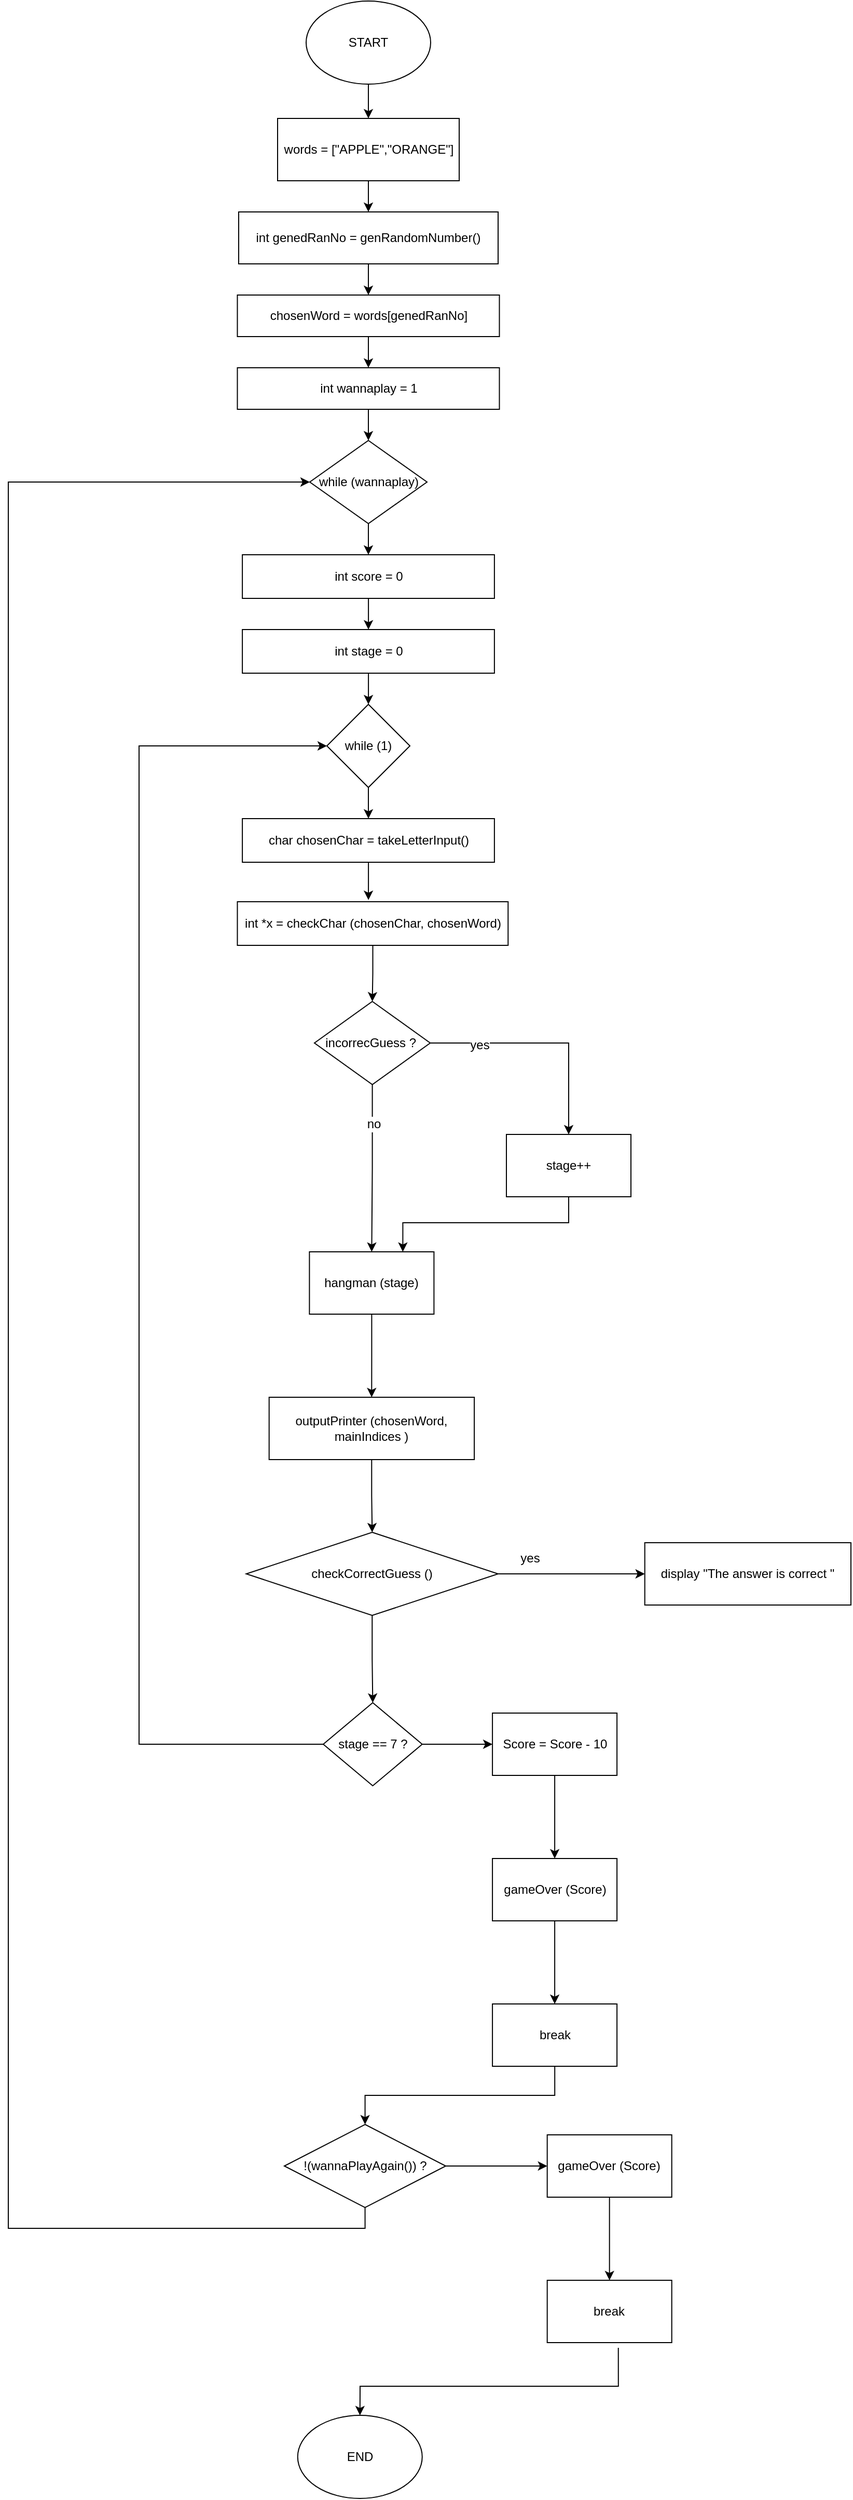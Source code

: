 <mxfile version="22.1.5" type="github">
  <diagram id="C5RBs43oDa-KdzZeNtuy" name="Page-1">
    <mxGraphModel dx="1467" dy="2161" grid="1" gridSize="14" guides="1" tooltips="1" connect="1" arrows="1" fold="1" page="1" pageScale="1" pageWidth="827" pageHeight="1169" math="0" shadow="0">
      <root>
        <mxCell id="WIyWlLk6GJQsqaUBKTNV-0" />
        <mxCell id="WIyWlLk6GJQsqaUBKTNV-1" parent="WIyWlLk6GJQsqaUBKTNV-0" />
        <mxCell id="w1sZ0uJOVQBLWdCTySW3-2" value="" style="edgeStyle=orthogonalEdgeStyle;rounded=0;orthogonalLoop=1;jettySize=auto;html=1;labelBackgroundColor=none;fontColor=default;noEdgeStyle=1;orthogonal=1;" edge="1" parent="WIyWlLk6GJQsqaUBKTNV-1" source="w1sZ0uJOVQBLWdCTySW3-0" target="w1sZ0uJOVQBLWdCTySW3-1">
          <mxGeometry relative="1" as="geometry" />
        </mxCell>
        <mxCell id="w1sZ0uJOVQBLWdCTySW3-0" value="words = [&quot;APPLE&quot;,&quot;ORANGE&quot;]" style="rounded=0;whiteSpace=wrap;html=1;labelBackgroundColor=none;" vertex="1" parent="WIyWlLk6GJQsqaUBKTNV-1">
          <mxGeometry x="455.5" y="1" width="175" height="60" as="geometry" />
        </mxCell>
        <mxCell id="w1sZ0uJOVQBLWdCTySW3-4" value="" style="edgeStyle=orthogonalEdgeStyle;rounded=0;orthogonalLoop=1;jettySize=auto;html=1;labelBackgroundColor=none;fontColor=default;noEdgeStyle=1;orthogonal=1;" edge="1" parent="WIyWlLk6GJQsqaUBKTNV-1" source="w1sZ0uJOVQBLWdCTySW3-1" target="w1sZ0uJOVQBLWdCTySW3-3">
          <mxGeometry relative="1" as="geometry" />
        </mxCell>
        <mxCell id="w1sZ0uJOVQBLWdCTySW3-1" value="int genedRanNo = genRandomNumber()" style="rounded=0;whiteSpace=wrap;html=1;labelBackgroundColor=none;" vertex="1" parent="WIyWlLk6GJQsqaUBKTNV-1">
          <mxGeometry x="418" y="91" width="250" height="50" as="geometry" />
        </mxCell>
        <mxCell id="w1sZ0uJOVQBLWdCTySW3-7" style="edgeStyle=orthogonalEdgeStyle;rounded=0;orthogonalLoop=1;jettySize=auto;html=1;exitX=0.5;exitY=1;exitDx=0;exitDy=0;entryX=0.5;entryY=0;entryDx=0;entryDy=0;labelBackgroundColor=none;fontColor=default;noEdgeStyle=1;orthogonal=1;" edge="1" parent="WIyWlLk6GJQsqaUBKTNV-1" source="w1sZ0uJOVQBLWdCTySW3-3" target="w1sZ0uJOVQBLWdCTySW3-5">
          <mxGeometry relative="1" as="geometry" />
        </mxCell>
        <mxCell id="w1sZ0uJOVQBLWdCTySW3-3" value="chosenWord = words[genedRanNo]" style="whiteSpace=wrap;html=1;rounded=0;align=center;labelBackgroundColor=none;" vertex="1" parent="WIyWlLk6GJQsqaUBKTNV-1">
          <mxGeometry x="416.75" y="171" width="252.5" height="40" as="geometry" />
        </mxCell>
        <mxCell id="w1sZ0uJOVQBLWdCTySW3-17" value="" style="edgeStyle=orthogonalEdgeStyle;rounded=0;orthogonalLoop=1;jettySize=auto;html=1;labelBackgroundColor=none;fontColor=default;noEdgeStyle=1;orthogonal=1;" edge="1" parent="WIyWlLk6GJQsqaUBKTNV-1" source="w1sZ0uJOVQBLWdCTySW3-5" target="w1sZ0uJOVQBLWdCTySW3-16">
          <mxGeometry relative="1" as="geometry" />
        </mxCell>
        <mxCell id="w1sZ0uJOVQBLWdCTySW3-5" value="int wannaplay = 1" style="whiteSpace=wrap;html=1;rounded=0;align=center;labelBackgroundColor=none;" vertex="1" parent="WIyWlLk6GJQsqaUBKTNV-1">
          <mxGeometry x="416.75" y="241" width="252.5" height="40" as="geometry" />
        </mxCell>
        <mxCell id="w1sZ0uJOVQBLWdCTySW3-25" value="" style="edgeStyle=orthogonalEdgeStyle;rounded=0;orthogonalLoop=1;jettySize=auto;html=1;noEdgeStyle=1;" edge="1" parent="WIyWlLk6GJQsqaUBKTNV-1" source="w1sZ0uJOVQBLWdCTySW3-16" target="w1sZ0uJOVQBLWdCTySW3-24">
          <mxGeometry relative="1" as="geometry" />
        </mxCell>
        <mxCell id="w1sZ0uJOVQBLWdCTySW3-16" value="while (wannaplay)" style="rhombus;whiteSpace=wrap;html=1;rounded=0;labelBackgroundColor=none;" vertex="1" parent="WIyWlLk6GJQsqaUBKTNV-1">
          <mxGeometry x="486.5" y="311" width="113" height="80" as="geometry" />
        </mxCell>
        <mxCell id="w1sZ0uJOVQBLWdCTySW3-33" value="" style="edgeStyle=orthogonalEdgeStyle;rounded=0;orthogonalLoop=1;jettySize=auto;html=1;fontFamily=Helvetica;fontSize=12;fontColor=default;" edge="1" parent="WIyWlLk6GJQsqaUBKTNV-1" source="w1sZ0uJOVQBLWdCTySW3-24" target="w1sZ0uJOVQBLWdCTySW3-32">
          <mxGeometry relative="1" as="geometry" />
        </mxCell>
        <mxCell id="w1sZ0uJOVQBLWdCTySW3-24" value="int score = 0" style="whiteSpace=wrap;html=1;rounded=0;labelBackgroundColor=none;rotation=0;" vertex="1" parent="WIyWlLk6GJQsqaUBKTNV-1">
          <mxGeometry x="421.56" y="421" width="242.88" height="42" as="geometry" />
        </mxCell>
        <mxCell id="w1sZ0uJOVQBLWdCTySW3-35" value="" style="edgeStyle=orthogonalEdgeStyle;rounded=0;orthogonalLoop=1;jettySize=auto;html=1;fontFamily=Helvetica;fontSize=12;fontColor=default;" edge="1" parent="WIyWlLk6GJQsqaUBKTNV-1" source="w1sZ0uJOVQBLWdCTySW3-32" target="w1sZ0uJOVQBLWdCTySW3-34">
          <mxGeometry relative="1" as="geometry" />
        </mxCell>
        <mxCell id="w1sZ0uJOVQBLWdCTySW3-32" value="int stage = 0" style="whiteSpace=wrap;html=1;rounded=0;labelBackgroundColor=none;rotation=0;" vertex="1" parent="WIyWlLk6GJQsqaUBKTNV-1">
          <mxGeometry x="421.56" y="493" width="242.88" height="42" as="geometry" />
        </mxCell>
        <mxCell id="w1sZ0uJOVQBLWdCTySW3-38" value="" style="edgeStyle=orthogonalEdgeStyle;rounded=0;orthogonalLoop=1;jettySize=auto;html=1;fontFamily=Helvetica;fontSize=12;fontColor=default;" edge="1" parent="WIyWlLk6GJQsqaUBKTNV-1" source="w1sZ0uJOVQBLWdCTySW3-34" target="w1sZ0uJOVQBLWdCTySW3-36">
          <mxGeometry relative="1" as="geometry" />
        </mxCell>
        <mxCell id="w1sZ0uJOVQBLWdCTySW3-34" value="while (1)" style="rhombus;whiteSpace=wrap;html=1;rounded=0;labelBackgroundColor=none;" vertex="1" parent="WIyWlLk6GJQsqaUBKTNV-1">
          <mxGeometry x="503" y="565" width="80" height="80" as="geometry" />
        </mxCell>
        <mxCell id="w1sZ0uJOVQBLWdCTySW3-36" value="char chosenChar = takeLetterInput()" style="whiteSpace=wrap;html=1;rounded=0;labelBackgroundColor=none;rotation=0;" vertex="1" parent="WIyWlLk6GJQsqaUBKTNV-1">
          <mxGeometry x="421.56" y="675" width="242.88" height="42" as="geometry" />
        </mxCell>
        <mxCell id="w1sZ0uJOVQBLWdCTySW3-148" value="" style="edgeStyle=orthogonalEdgeStyle;rounded=0;orthogonalLoop=1;jettySize=auto;html=1;fontFamily=Helvetica;fontSize=12;fontColor=default;" edge="1" parent="WIyWlLk6GJQsqaUBKTNV-1" source="w1sZ0uJOVQBLWdCTySW3-41" target="w1sZ0uJOVQBLWdCTySW3-43">
          <mxGeometry relative="1" as="geometry" />
        </mxCell>
        <mxCell id="w1sZ0uJOVQBLWdCTySW3-41" value="int *x = checkChar (chosenChar, chosenWord)" style="whiteSpace=wrap;html=1;rounded=0;labelBackgroundColor=none;rotation=0;" vertex="1" parent="WIyWlLk6GJQsqaUBKTNV-1">
          <mxGeometry x="416.75" y="755" width="260.88" height="42" as="geometry" />
        </mxCell>
        <mxCell id="w1sZ0uJOVQBLWdCTySW3-46" value="" style="edgeStyle=orthogonalEdgeStyle;rounded=0;orthogonalLoop=1;jettySize=auto;html=1;fontFamily=Helvetica;fontSize=12;fontColor=default;" edge="1" parent="WIyWlLk6GJQsqaUBKTNV-1" source="w1sZ0uJOVQBLWdCTySW3-43" target="w1sZ0uJOVQBLWdCTySW3-45">
          <mxGeometry relative="1" as="geometry" />
        </mxCell>
        <mxCell id="w1sZ0uJOVQBLWdCTySW3-149" value="yes" style="edgeLabel;html=1;align=center;verticalAlign=middle;resizable=0;points=[];fontSize=12;fontFamily=Helvetica;fontColor=default;" vertex="1" connectable="0" parent="w1sZ0uJOVQBLWdCTySW3-46">
          <mxGeometry x="-0.569" y="-2" relative="1" as="geometry">
            <mxPoint as="offset" />
          </mxGeometry>
        </mxCell>
        <mxCell id="w1sZ0uJOVQBLWdCTySW3-147" style="edgeStyle=orthogonalEdgeStyle;rounded=0;orthogonalLoop=1;jettySize=auto;html=1;entryX=0.5;entryY=0;entryDx=0;entryDy=0;fontFamily=Helvetica;fontSize=12;fontColor=default;" edge="1" parent="WIyWlLk6GJQsqaUBKTNV-1" source="w1sZ0uJOVQBLWdCTySW3-43" target="w1sZ0uJOVQBLWdCTySW3-47">
          <mxGeometry relative="1" as="geometry" />
        </mxCell>
        <mxCell id="w1sZ0uJOVQBLWdCTySW3-151" value="no" style="edgeLabel;html=1;align=center;verticalAlign=middle;resizable=0;points=[];fontSize=12;fontFamily=Helvetica;fontColor=default;" vertex="1" connectable="0" parent="w1sZ0uJOVQBLWdCTySW3-147">
          <mxGeometry x="-0.528" y="1" relative="1" as="geometry">
            <mxPoint as="offset" />
          </mxGeometry>
        </mxCell>
        <mxCell id="w1sZ0uJOVQBLWdCTySW3-43" value="incorrecGuess ?&amp;nbsp;" style="rhombus;whiteSpace=wrap;html=1;rounded=0;labelBackgroundColor=none;" vertex="1" parent="WIyWlLk6GJQsqaUBKTNV-1">
          <mxGeometry x="491" y="851" width="111.6" height="80" as="geometry" />
        </mxCell>
        <mxCell id="w1sZ0uJOVQBLWdCTySW3-63" style="edgeStyle=orthogonalEdgeStyle;rounded=0;orthogonalLoop=1;jettySize=auto;html=1;entryX=0.75;entryY=0;entryDx=0;entryDy=0;fontFamily=Helvetica;fontSize=12;fontColor=default;" edge="1" parent="WIyWlLk6GJQsqaUBKTNV-1" source="w1sZ0uJOVQBLWdCTySW3-45" target="w1sZ0uJOVQBLWdCTySW3-47">
          <mxGeometry relative="1" as="geometry">
            <Array as="points">
              <mxPoint x="736" y="1064" />
              <mxPoint x="577" y="1064" />
            </Array>
          </mxGeometry>
        </mxCell>
        <mxCell id="w1sZ0uJOVQBLWdCTySW3-45" value="stage++" style="whiteSpace=wrap;html=1;rounded=0;labelBackgroundColor=none;" vertex="1" parent="WIyWlLk6GJQsqaUBKTNV-1">
          <mxGeometry x="676.005" y="979" width="120" height="60" as="geometry" />
        </mxCell>
        <mxCell id="w1sZ0uJOVQBLWdCTySW3-65" value="" style="edgeStyle=orthogonalEdgeStyle;rounded=0;orthogonalLoop=1;jettySize=auto;html=1;fontFamily=Helvetica;fontSize=12;fontColor=default;" edge="1" parent="WIyWlLk6GJQsqaUBKTNV-1" source="w1sZ0uJOVQBLWdCTySW3-47" target="w1sZ0uJOVQBLWdCTySW3-64">
          <mxGeometry relative="1" as="geometry" />
        </mxCell>
        <mxCell id="w1sZ0uJOVQBLWdCTySW3-47" value="hangman (stage)" style="whiteSpace=wrap;html=1;rounded=0;labelBackgroundColor=none;" vertex="1" parent="WIyWlLk6GJQsqaUBKTNV-1">
          <mxGeometry x="486.195" y="1092" width="120" height="60" as="geometry" />
        </mxCell>
        <mxCell id="w1sZ0uJOVQBLWdCTySW3-67" value="" style="edgeStyle=orthogonalEdgeStyle;rounded=0;orthogonalLoop=1;jettySize=auto;html=1;fontFamily=Helvetica;fontSize=12;fontColor=default;" edge="1" parent="WIyWlLk6GJQsqaUBKTNV-1" source="w1sZ0uJOVQBLWdCTySW3-64" target="w1sZ0uJOVQBLWdCTySW3-66">
          <mxGeometry relative="1" as="geometry" />
        </mxCell>
        <mxCell id="w1sZ0uJOVQBLWdCTySW3-64" value="outputPrinter (chosenWord, mainIndices )" style="whiteSpace=wrap;html=1;rounded=0;labelBackgroundColor=none;" vertex="1" parent="WIyWlLk6GJQsqaUBKTNV-1">
          <mxGeometry x="447.34" y="1232" width="197.7" height="60" as="geometry" />
        </mxCell>
        <mxCell id="w1sZ0uJOVQBLWdCTySW3-69" value="" style="edgeStyle=orthogonalEdgeStyle;rounded=0;orthogonalLoop=1;jettySize=auto;html=1;fontFamily=Helvetica;fontSize=12;fontColor=default;" edge="1" parent="WIyWlLk6GJQsqaUBKTNV-1" source="w1sZ0uJOVQBLWdCTySW3-66" target="w1sZ0uJOVQBLWdCTySW3-68">
          <mxGeometry relative="1" as="geometry" />
        </mxCell>
        <mxCell id="w1sZ0uJOVQBLWdCTySW3-78" value="" style="edgeStyle=orthogonalEdgeStyle;rounded=0;orthogonalLoop=1;jettySize=auto;html=1;fontFamily=Helvetica;fontSize=12;fontColor=default;" edge="1" parent="WIyWlLk6GJQsqaUBKTNV-1" source="w1sZ0uJOVQBLWdCTySW3-66" target="w1sZ0uJOVQBLWdCTySW3-77">
          <mxGeometry relative="1" as="geometry" />
        </mxCell>
        <mxCell id="w1sZ0uJOVQBLWdCTySW3-66" value="checkCorrectGuess ()" style="rhombus;whiteSpace=wrap;html=1;rounded=0;labelBackgroundColor=none;" vertex="1" parent="WIyWlLk6GJQsqaUBKTNV-1">
          <mxGeometry x="425.29" y="1362" width="242.71" height="80" as="geometry" />
        </mxCell>
        <mxCell id="w1sZ0uJOVQBLWdCTySW3-68" value="display &quot;The answer is correct &quot;" style="whiteSpace=wrap;html=1;rounded=0;labelBackgroundColor=none;" vertex="1" parent="WIyWlLk6GJQsqaUBKTNV-1">
          <mxGeometry x="809.36" y="1372" width="198.65" height="60" as="geometry" />
        </mxCell>
        <mxCell id="w1sZ0uJOVQBLWdCTySW3-72" value="yes" style="text;strokeColor=none;align=center;fillColor=none;html=1;verticalAlign=middle;whiteSpace=wrap;rounded=0;fontSize=12;fontFamily=Helvetica;fontColor=default;" vertex="1" parent="WIyWlLk6GJQsqaUBKTNV-1">
          <mxGeometry x="669.25" y="1372" width="60" height="30" as="geometry" />
        </mxCell>
        <mxCell id="w1sZ0uJOVQBLWdCTySW3-80" value="" style="edgeStyle=orthogonalEdgeStyle;rounded=0;orthogonalLoop=1;jettySize=auto;html=1;fontFamily=Helvetica;fontSize=12;fontColor=default;" edge="1" parent="WIyWlLk6GJQsqaUBKTNV-1" source="w1sZ0uJOVQBLWdCTySW3-77" target="w1sZ0uJOVQBLWdCTySW3-79">
          <mxGeometry relative="1" as="geometry" />
        </mxCell>
        <mxCell id="w1sZ0uJOVQBLWdCTySW3-137" style="edgeStyle=orthogonalEdgeStyle;rounded=0;orthogonalLoop=1;jettySize=auto;html=1;exitX=0;exitY=0.5;exitDx=0;exitDy=0;entryX=0;entryY=0.5;entryDx=0;entryDy=0;fontFamily=Helvetica;fontSize=12;fontColor=default;" edge="1" parent="WIyWlLk6GJQsqaUBKTNV-1" source="w1sZ0uJOVQBLWdCTySW3-77" target="w1sZ0uJOVQBLWdCTySW3-34">
          <mxGeometry relative="1" as="geometry">
            <Array as="points">
              <mxPoint x="322" y="1566" />
              <mxPoint x="322" y="605" />
            </Array>
          </mxGeometry>
        </mxCell>
        <mxCell id="w1sZ0uJOVQBLWdCTySW3-77" value="stage == 7 ?" style="rhombus;whiteSpace=wrap;html=1;rounded=0;labelBackgroundColor=none;" vertex="1" parent="WIyWlLk6GJQsqaUBKTNV-1">
          <mxGeometry x="499.51" y="1526" width="95.36" height="80" as="geometry" />
        </mxCell>
        <mxCell id="w1sZ0uJOVQBLWdCTySW3-82" value="" style="edgeStyle=orthogonalEdgeStyle;rounded=0;orthogonalLoop=1;jettySize=auto;html=1;fontFamily=Helvetica;fontSize=12;fontColor=default;" edge="1" parent="WIyWlLk6GJQsqaUBKTNV-1" source="w1sZ0uJOVQBLWdCTySW3-79" target="w1sZ0uJOVQBLWdCTySW3-81">
          <mxGeometry relative="1" as="geometry" />
        </mxCell>
        <mxCell id="w1sZ0uJOVQBLWdCTySW3-79" value="Score = Score - 10" style="whiteSpace=wrap;html=1;rounded=0;labelBackgroundColor=none;" vertex="1" parent="WIyWlLk6GJQsqaUBKTNV-1">
          <mxGeometry x="662.55" y="1536" width="120" height="60" as="geometry" />
        </mxCell>
        <mxCell id="w1sZ0uJOVQBLWdCTySW3-84" value="" style="edgeStyle=orthogonalEdgeStyle;rounded=0;orthogonalLoop=1;jettySize=auto;html=1;fontFamily=Helvetica;fontSize=12;fontColor=default;" edge="1" parent="WIyWlLk6GJQsqaUBKTNV-1" source="w1sZ0uJOVQBLWdCTySW3-81" target="w1sZ0uJOVQBLWdCTySW3-83">
          <mxGeometry relative="1" as="geometry" />
        </mxCell>
        <mxCell id="w1sZ0uJOVQBLWdCTySW3-81" value="gameOver (Score)" style="whiteSpace=wrap;html=1;rounded=0;labelBackgroundColor=none;" vertex="1" parent="WIyWlLk6GJQsqaUBKTNV-1">
          <mxGeometry x="662.55" y="1676" width="120" height="60" as="geometry" />
        </mxCell>
        <mxCell id="w1sZ0uJOVQBLWdCTySW3-138" style="edgeStyle=orthogonalEdgeStyle;rounded=0;orthogonalLoop=1;jettySize=auto;html=1;entryX=0.5;entryY=0;entryDx=0;entryDy=0;fontFamily=Helvetica;fontSize=12;fontColor=default;" edge="1" parent="WIyWlLk6GJQsqaUBKTNV-1" source="w1sZ0uJOVQBLWdCTySW3-83" target="w1sZ0uJOVQBLWdCTySW3-87">
          <mxGeometry relative="1" as="geometry">
            <Array as="points">
              <mxPoint x="723" y="1904" />
              <mxPoint x="540" y="1904" />
            </Array>
          </mxGeometry>
        </mxCell>
        <mxCell id="w1sZ0uJOVQBLWdCTySW3-83" value="break" style="whiteSpace=wrap;html=1;rounded=0;labelBackgroundColor=none;" vertex="1" parent="WIyWlLk6GJQsqaUBKTNV-1">
          <mxGeometry x="662.55" y="1816" width="120" height="60" as="geometry" />
        </mxCell>
        <mxCell id="w1sZ0uJOVQBLWdCTySW3-139" value="" style="edgeStyle=orthogonalEdgeStyle;rounded=0;orthogonalLoop=1;jettySize=auto;html=1;fontFamily=Helvetica;fontSize=12;fontColor=default;" edge="1" parent="WIyWlLk6GJQsqaUBKTNV-1" source="w1sZ0uJOVQBLWdCTySW3-87" target="w1sZ0uJOVQBLWdCTySW3-95">
          <mxGeometry relative="1" as="geometry" />
        </mxCell>
        <mxCell id="w1sZ0uJOVQBLWdCTySW3-140" style="edgeStyle=orthogonalEdgeStyle;rounded=0;orthogonalLoop=1;jettySize=auto;html=1;exitX=0.5;exitY=1;exitDx=0;exitDy=0;entryX=0;entryY=0.5;entryDx=0;entryDy=0;fontFamily=Helvetica;fontSize=12;fontColor=default;" edge="1" parent="WIyWlLk6GJQsqaUBKTNV-1" source="w1sZ0uJOVQBLWdCTySW3-87" target="w1sZ0uJOVQBLWdCTySW3-16">
          <mxGeometry relative="1" as="geometry">
            <Array as="points">
              <mxPoint x="540" y="2032" />
              <mxPoint x="196" y="2032" />
              <mxPoint x="196" y="351" />
            </Array>
          </mxGeometry>
        </mxCell>
        <mxCell id="w1sZ0uJOVQBLWdCTySW3-87" value="!(wannaPlayAgain()) ?" style="rhombus;whiteSpace=wrap;html=1;rounded=0;labelBackgroundColor=none;" vertex="1" parent="WIyWlLk6GJQsqaUBKTNV-1">
          <mxGeometry x="462" y="1932" width="155.56" height="80" as="geometry" />
        </mxCell>
        <mxCell id="w1sZ0uJOVQBLWdCTySW3-92" style="edgeStyle=orthogonalEdgeStyle;rounded=0;orthogonalLoop=1;jettySize=auto;html=1;entryX=0.484;entryY=-0.04;entryDx=0;entryDy=0;entryPerimeter=0;fontFamily=Helvetica;fontSize=12;fontColor=default;" edge="1" parent="WIyWlLk6GJQsqaUBKTNV-1" source="w1sZ0uJOVQBLWdCTySW3-36" target="w1sZ0uJOVQBLWdCTySW3-41">
          <mxGeometry relative="1" as="geometry" />
        </mxCell>
        <mxCell id="w1sZ0uJOVQBLWdCTySW3-98" value="" style="edgeStyle=orthogonalEdgeStyle;rounded=0;orthogonalLoop=1;jettySize=auto;html=1;fontFamily=Helvetica;fontSize=12;fontColor=default;" edge="1" parent="WIyWlLk6GJQsqaUBKTNV-1" source="w1sZ0uJOVQBLWdCTySW3-95" target="w1sZ0uJOVQBLWdCTySW3-97">
          <mxGeometry relative="1" as="geometry" />
        </mxCell>
        <mxCell id="w1sZ0uJOVQBLWdCTySW3-95" value="gameOver (Score)" style="whiteSpace=wrap;html=1;rounded=0;labelBackgroundColor=none;" vertex="1" parent="WIyWlLk6GJQsqaUBKTNV-1">
          <mxGeometry x="715.34" y="1942" width="120" height="60" as="geometry" />
        </mxCell>
        <mxCell id="w1sZ0uJOVQBLWdCTySW3-142" style="edgeStyle=orthogonalEdgeStyle;rounded=0;orthogonalLoop=1;jettySize=auto;html=1;fontFamily=Helvetica;fontSize=12;fontColor=default;exitX=0.571;exitY=1.084;exitDx=0;exitDy=0;exitPerimeter=0;" edge="1" parent="WIyWlLk6GJQsqaUBKTNV-1" source="w1sZ0uJOVQBLWdCTySW3-97" target="w1sZ0uJOVQBLWdCTySW3-141">
          <mxGeometry relative="1" as="geometry">
            <Array as="points">
              <mxPoint x="784" y="2184" />
              <mxPoint x="535" y="2184" />
            </Array>
          </mxGeometry>
        </mxCell>
        <mxCell id="w1sZ0uJOVQBLWdCTySW3-97" value="break" style="whiteSpace=wrap;html=1;rounded=0;labelBackgroundColor=none;" vertex="1" parent="WIyWlLk6GJQsqaUBKTNV-1">
          <mxGeometry x="715.34" y="2082" width="120" height="60" as="geometry" />
        </mxCell>
        <mxCell id="w1sZ0uJOVQBLWdCTySW3-141" value="END" style="ellipse;whiteSpace=wrap;html=1;rounded=0;labelBackgroundColor=none;strokeColor=default;align=center;verticalAlign=middle;fontFamily=Helvetica;fontSize=12;fontColor=default;fillColor=default;" vertex="1" parent="WIyWlLk6GJQsqaUBKTNV-1">
          <mxGeometry x="474.87" y="2212" width="120" height="80" as="geometry" />
        </mxCell>
        <mxCell id="w1sZ0uJOVQBLWdCTySW3-145" value="" style="edgeStyle=orthogonalEdgeStyle;rounded=0;orthogonalLoop=1;jettySize=auto;html=1;fontFamily=Helvetica;fontSize=12;fontColor=default;" edge="1" parent="WIyWlLk6GJQsqaUBKTNV-1" source="w1sZ0uJOVQBLWdCTySW3-143" target="w1sZ0uJOVQBLWdCTySW3-0">
          <mxGeometry relative="1" as="geometry" />
        </mxCell>
        <mxCell id="w1sZ0uJOVQBLWdCTySW3-143" value="START" style="ellipse;whiteSpace=wrap;html=1;rounded=0;labelBackgroundColor=none;strokeColor=default;align=center;verticalAlign=middle;fontFamily=Helvetica;fontSize=12;fontColor=default;fillColor=default;" vertex="1" parent="WIyWlLk6GJQsqaUBKTNV-1">
          <mxGeometry x="483" y="-112" width="120" height="80" as="geometry" />
        </mxCell>
      </root>
    </mxGraphModel>
  </diagram>
</mxfile>
